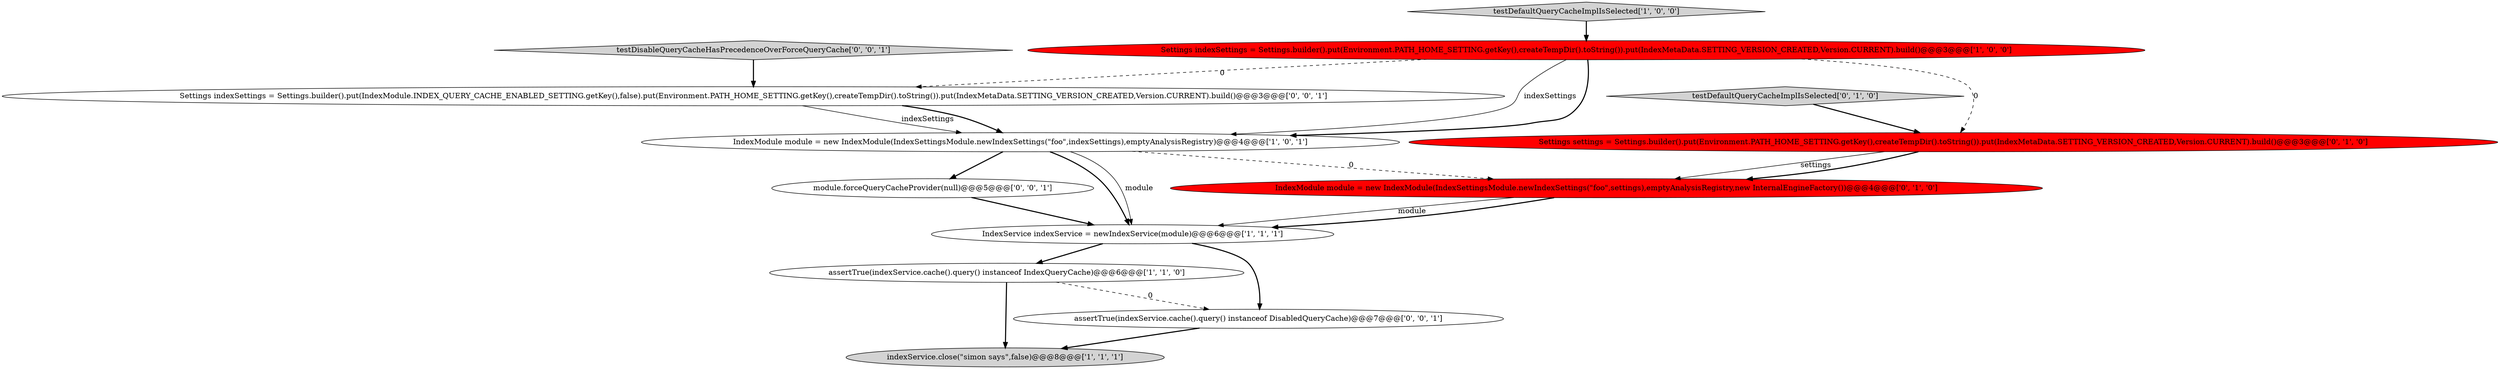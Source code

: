 digraph {
8 [style = filled, label = "testDefaultQueryCacheImplIsSelected['0', '1', '0']", fillcolor = lightgray, shape = diamond image = "AAA0AAABBB2BBB"];
4 [style = filled, label = "Settings indexSettings = Settings.builder().put(Environment.PATH_HOME_SETTING.getKey(),createTempDir().toString()).put(IndexMetaData.SETTING_VERSION_CREATED,Version.CURRENT).build()@@@3@@@['1', '0', '0']", fillcolor = red, shape = ellipse image = "AAA1AAABBB1BBB"];
0 [style = filled, label = "IndexModule module = new IndexModule(IndexSettingsModule.newIndexSettings(\"foo\",indexSettings),emptyAnalysisRegistry)@@@4@@@['1', '0', '1']", fillcolor = white, shape = ellipse image = "AAA0AAABBB1BBB"];
2 [style = filled, label = "testDefaultQueryCacheImplIsSelected['1', '0', '0']", fillcolor = lightgray, shape = diamond image = "AAA0AAABBB1BBB"];
1 [style = filled, label = "indexService.close(\"simon says\",false)@@@8@@@['1', '1', '1']", fillcolor = lightgray, shape = ellipse image = "AAA0AAABBB1BBB"];
9 [style = filled, label = "testDisableQueryCacheHasPrecedenceOverForceQueryCache['0', '0', '1']", fillcolor = lightgray, shape = diamond image = "AAA0AAABBB3BBB"];
11 [style = filled, label = "assertTrue(indexService.cache().query() instanceof DisabledQueryCache)@@@7@@@['0', '0', '1']", fillcolor = white, shape = ellipse image = "AAA0AAABBB3BBB"];
7 [style = filled, label = "IndexModule module = new IndexModule(IndexSettingsModule.newIndexSettings(\"foo\",settings),emptyAnalysisRegistry,new InternalEngineFactory())@@@4@@@['0', '1', '0']", fillcolor = red, shape = ellipse image = "AAA1AAABBB2BBB"];
12 [style = filled, label = "Settings indexSettings = Settings.builder().put(IndexModule.INDEX_QUERY_CACHE_ENABLED_SETTING.getKey(),false).put(Environment.PATH_HOME_SETTING.getKey(),createTempDir().toString()).put(IndexMetaData.SETTING_VERSION_CREATED,Version.CURRENT).build()@@@3@@@['0', '0', '1']", fillcolor = white, shape = ellipse image = "AAA0AAABBB3BBB"];
10 [style = filled, label = "module.forceQueryCacheProvider(null)@@@5@@@['0', '0', '1']", fillcolor = white, shape = ellipse image = "AAA0AAABBB3BBB"];
5 [style = filled, label = "assertTrue(indexService.cache().query() instanceof IndexQueryCache)@@@6@@@['1', '1', '0']", fillcolor = white, shape = ellipse image = "AAA0AAABBB1BBB"];
3 [style = filled, label = "IndexService indexService = newIndexService(module)@@@6@@@['1', '1', '1']", fillcolor = white, shape = ellipse image = "AAA0AAABBB1BBB"];
6 [style = filled, label = "Settings settings = Settings.builder().put(Environment.PATH_HOME_SETTING.getKey(),createTempDir().toString()).put(IndexMetaData.SETTING_VERSION_CREATED,Version.CURRENT).build()@@@3@@@['0', '1', '0']", fillcolor = red, shape = ellipse image = "AAA1AAABBB2BBB"];
0->3 [style = bold, label=""];
11->1 [style = bold, label=""];
3->11 [style = bold, label=""];
10->3 [style = bold, label=""];
8->6 [style = bold, label=""];
7->3 [style = solid, label="module"];
12->0 [style = solid, label="indexSettings"];
4->6 [style = dashed, label="0"];
2->4 [style = bold, label=""];
12->0 [style = bold, label=""];
7->3 [style = bold, label=""];
4->0 [style = bold, label=""];
4->12 [style = dashed, label="0"];
5->1 [style = bold, label=""];
3->5 [style = bold, label=""];
0->10 [style = bold, label=""];
5->11 [style = dashed, label="0"];
4->0 [style = solid, label="indexSettings"];
6->7 [style = solid, label="settings"];
0->3 [style = solid, label="module"];
9->12 [style = bold, label=""];
6->7 [style = bold, label=""];
0->7 [style = dashed, label="0"];
}
